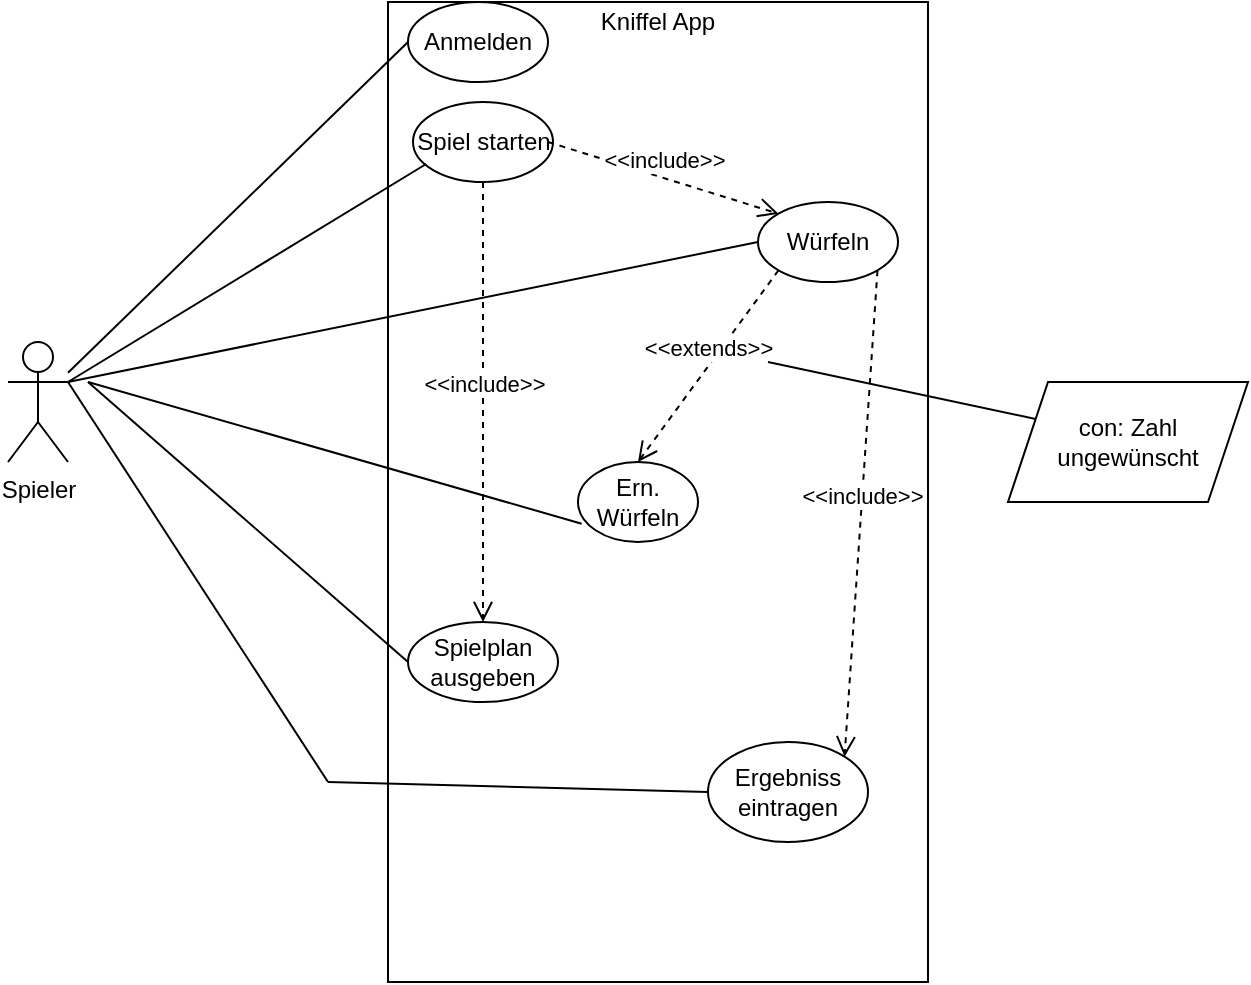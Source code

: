 <mxfile version="15.1.1"><diagram id="GHtQxvIgucFAIfgrm-cS" name="Page-1"><mxGraphModel dx="1146" dy="513" grid="1" gridSize="10" guides="1" tooltips="1" connect="1" arrows="1" fold="1" page="1" pageScale="1" pageWidth="827" pageHeight="1169" math="0" shadow="0"><root><mxCell id="0"/><mxCell id="1" parent="0"/><mxCell id="PwBsqNXHKBqwxnVr7pSn-1" value="Spieler" style="shape=umlActor;verticalLabelPosition=bottom;verticalAlign=top;html=1;outlineConnect=0;" vertex="1" parent="1"><mxGeometry x="30" y="170" width="30" height="60" as="geometry"/></mxCell><mxCell id="PwBsqNXHKBqwxnVr7pSn-3" value="" style="rounded=0;whiteSpace=wrap;html=1;" vertex="1" parent="1"><mxGeometry x="220" width="270" height="490" as="geometry"/></mxCell><mxCell id="PwBsqNXHKBqwxnVr7pSn-4" value="Kniffel App" style="text;html=1;strokeColor=none;fillColor=none;align=center;verticalAlign=middle;whiteSpace=wrap;rounded=0;" vertex="1" parent="1"><mxGeometry x="320" width="70" height="20" as="geometry"/></mxCell><mxCell id="PwBsqNXHKBqwxnVr7pSn-5" value="" style="ellipse;whiteSpace=wrap;html=1;" vertex="1" parent="1"><mxGeometry x="230" width="70" height="40" as="geometry"/></mxCell><mxCell id="PwBsqNXHKBqwxnVr7pSn-6" value="Anmelden" style="text;html=1;strokeColor=none;fillColor=none;align=center;verticalAlign=middle;whiteSpace=wrap;rounded=0;" vertex="1" parent="1"><mxGeometry x="245" y="10" width="40" height="20" as="geometry"/></mxCell><mxCell id="PwBsqNXHKBqwxnVr7pSn-7" value="" style="endArrow=none;html=1;entryX=0;entryY=0.5;entryDx=0;entryDy=0;" edge="1" parent="1" source="PwBsqNXHKBqwxnVr7pSn-1" target="PwBsqNXHKBqwxnVr7pSn-5"><mxGeometry width="50" height="50" relative="1" as="geometry"><mxPoint x="130" y="150" as="sourcePoint"/><mxPoint x="310" y="170" as="targetPoint"/></mxGeometry></mxCell><mxCell id="PwBsqNXHKBqwxnVr7pSn-8" value="" style="ellipse;whiteSpace=wrap;html=1;" vertex="1" parent="1"><mxGeometry x="405" y="100" width="70" height="40" as="geometry"/></mxCell><mxCell id="PwBsqNXHKBqwxnVr7pSn-9" value="Würfeln" style="text;html=1;strokeColor=none;fillColor=none;align=center;verticalAlign=middle;whiteSpace=wrap;rounded=0;" vertex="1" parent="1"><mxGeometry x="420" y="110" width="40" height="20" as="geometry"/></mxCell><mxCell id="PwBsqNXHKBqwxnVr7pSn-10" value="Ern. Würfeln" style="ellipse;whiteSpace=wrap;html=1;" vertex="1" parent="1"><mxGeometry x="315" y="230" width="60" height="40" as="geometry"/></mxCell><mxCell id="PwBsqNXHKBqwxnVr7pSn-12" value="" style="endArrow=none;html=1;entryX=0;entryY=0.5;entryDx=0;entryDy=0;" edge="1" parent="1" target="PwBsqNXHKBqwxnVr7pSn-8"><mxGeometry width="50" height="50" relative="1" as="geometry"><mxPoint x="60" y="190" as="sourcePoint"/><mxPoint x="310" y="170" as="targetPoint"/></mxGeometry></mxCell><mxCell id="PwBsqNXHKBqwxnVr7pSn-13" value="Spiel starten" style="ellipse;whiteSpace=wrap;html=1;" vertex="1" parent="1"><mxGeometry x="232.5" y="50" width="70" height="40" as="geometry"/></mxCell><mxCell id="PwBsqNXHKBqwxnVr7pSn-14" value="" style="endArrow=none;html=1;entryX=0.094;entryY=0.775;entryDx=0;entryDy=0;entryPerimeter=0;" edge="1" parent="1" target="PwBsqNXHKBqwxnVr7pSn-13"><mxGeometry width="50" height="50" relative="1" as="geometry"><mxPoint x="60" y="190" as="sourcePoint"/><mxPoint x="310" y="170" as="targetPoint"/></mxGeometry></mxCell><mxCell id="PwBsqNXHKBqwxnVr7pSn-15" value="&lt;div&gt;Spielplan&lt;/div&gt;&lt;div&gt;ausgeben&lt;/div&gt;" style="ellipse;whiteSpace=wrap;html=1;" vertex="1" parent="1"><mxGeometry x="230" y="310" width="75" height="40" as="geometry"/></mxCell><mxCell id="PwBsqNXHKBqwxnVr7pSn-16" value="" style="endArrow=none;html=1;exitX=0;exitY=0.5;exitDx=0;exitDy=0;" edge="1" parent="1" source="PwBsqNXHKBqwxnVr7pSn-15"><mxGeometry width="50" height="50" relative="1" as="geometry"><mxPoint x="260" y="220" as="sourcePoint"/><mxPoint x="70" y="190" as="targetPoint"/></mxGeometry></mxCell><mxCell id="PwBsqNXHKBqwxnVr7pSn-17" value="&lt;div&gt;Ergebniss&lt;/div&gt;&lt;div&gt;eintragen&lt;br&gt;&lt;/div&gt;" style="ellipse;whiteSpace=wrap;html=1;" vertex="1" parent="1"><mxGeometry x="380" y="370" width="80" height="50" as="geometry"/></mxCell><mxCell id="PwBsqNXHKBqwxnVr7pSn-22" value="" style="endArrow=none;html=1;entryX=0.031;entryY=0.771;entryDx=0;entryDy=0;entryPerimeter=0;" edge="1" parent="1" target="PwBsqNXHKBqwxnVr7pSn-10"><mxGeometry width="50" height="50" relative="1" as="geometry"><mxPoint x="70" y="190" as="sourcePoint"/><mxPoint x="470" y="160" as="targetPoint"/></mxGeometry></mxCell><mxCell id="PwBsqNXHKBqwxnVr7pSn-36" value="" style="endArrow=none;html=1;exitX=0;exitY=0.5;exitDx=0;exitDy=0;" edge="1" parent="1" source="PwBsqNXHKBqwxnVr7pSn-17"><mxGeometry width="50" height="50" relative="1" as="geometry"><mxPoint x="380" y="410" as="sourcePoint"/><mxPoint x="190" y="390" as="targetPoint"/></mxGeometry></mxCell><mxCell id="PwBsqNXHKBqwxnVr7pSn-37" value="" style="endArrow=none;html=1;" edge="1" parent="1"><mxGeometry width="50" height="50" relative="1" as="geometry"><mxPoint x="190" y="390" as="sourcePoint"/><mxPoint x="60" y="190" as="targetPoint"/></mxGeometry></mxCell><mxCell id="PwBsqNXHKBqwxnVr7pSn-38" value="&amp;lt;&amp;lt;include&amp;gt;&amp;gt;" style="html=1;verticalAlign=bottom;endArrow=open;dashed=1;endSize=8;exitX=1;exitY=1;exitDx=0;exitDy=0;entryX=1;entryY=0;entryDx=0;entryDy=0;" edge="1" parent="1" source="PwBsqNXHKBqwxnVr7pSn-8" target="PwBsqNXHKBqwxnVr7pSn-17"><mxGeometry relative="1" as="geometry"><mxPoint x="440" y="240" as="sourcePoint"/><mxPoint x="360" y="240" as="targetPoint"/></mxGeometry></mxCell><mxCell id="PwBsqNXHKBqwxnVr7pSn-39" value="&amp;lt;&amp;lt;include&amp;gt;&amp;gt;" style="html=1;verticalAlign=bottom;endArrow=open;dashed=1;endSize=8;exitX=0.5;exitY=1;exitDx=0;exitDy=0;entryX=0.5;entryY=0;entryDx=0;entryDy=0;" edge="1" parent="1" source="PwBsqNXHKBqwxnVr7pSn-13" target="PwBsqNXHKBqwxnVr7pSn-15"><mxGeometry relative="1" as="geometry"><mxPoint x="474.564" y="144.247" as="sourcePoint"/><mxPoint x="458.382" y="387.384" as="targetPoint"/></mxGeometry></mxCell><mxCell id="PwBsqNXHKBqwxnVr7pSn-40" value="&amp;lt;&amp;lt;include&amp;gt;&amp;gt;" style="html=1;verticalAlign=bottom;endArrow=open;dashed=1;endSize=8;entryX=0;entryY=0;entryDx=0;entryDy=0;" edge="1" parent="1" target="PwBsqNXHKBqwxnVr7pSn-8"><mxGeometry relative="1" as="geometry"><mxPoint x="300" y="70" as="sourcePoint"/><mxPoint x="468.382" y="397.384" as="targetPoint"/></mxGeometry></mxCell><mxCell id="PwBsqNXHKBqwxnVr7pSn-41" value="&lt;div&gt;&amp;lt;&amp;lt;extends&amp;gt;&amp;gt;&lt;/div&gt;" style="html=1;verticalAlign=bottom;endArrow=open;dashed=1;endSize=8;exitX=0;exitY=1;exitDx=0;exitDy=0;entryX=0.5;entryY=0;entryDx=0;entryDy=0;" edge="1" parent="1" source="PwBsqNXHKBqwxnVr7pSn-8" target="PwBsqNXHKBqwxnVr7pSn-10"><mxGeometry relative="1" as="geometry"><mxPoint x="474.564" y="144.247" as="sourcePoint"/><mxPoint x="458.382" y="387.384" as="targetPoint"/></mxGeometry></mxCell><mxCell id="PwBsqNXHKBqwxnVr7pSn-42" value="con: Zahl ungewünscht&lt;mark style=&quot;background: rgb(255 , 255 , 0) none repeat scroll 0% 0% ; color: black&quot;&gt;&lt;/mark&gt;&lt;mark style=&quot;background: rgb(255 , 255 , 0) none repeat scroll 0% 0% ; color: black&quot;&gt;&lt;/mark&gt;" style="shape=parallelogram;perimeter=parallelogramPerimeter;whiteSpace=wrap;html=1;fixedSize=1;" vertex="1" parent="1"><mxGeometry x="530" y="190" width="120" height="60" as="geometry"/></mxCell><mxCell id="PwBsqNXHKBqwxnVr7pSn-43" value="" style="endArrow=none;html=1;exitX=0;exitY=0.25;exitDx=0;exitDy=0;" edge="1" parent="1" source="PwBsqNXHKBqwxnVr7pSn-42"><mxGeometry width="50" height="50" relative="1" as="geometry"><mxPoint x="530" y="210" as="sourcePoint"/><mxPoint x="410" y="180" as="targetPoint"/></mxGeometry></mxCell></root></mxGraphModel></diagram></mxfile>